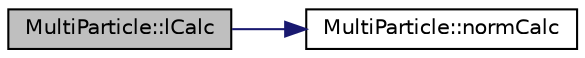 digraph "MultiParticle::lCalc"
{
 // LATEX_PDF_SIZE
  edge [fontname="Helvetica",fontsize="10",labelfontname="Helvetica",labelfontsize="10"];
  node [fontname="Helvetica",fontsize="10",shape=record];
  rankdir="LR";
  Node1 [label="MultiParticle::lCalc",height=0.2,width=0.4,color="black", fillcolor="grey75", style="filled", fontcolor="black",tooltip="粒子間距離 lを求める"];
  Node1 -> Node2 [color="midnightblue",fontsize="10",style="solid",fontname="Helvetica"];
  Node2 [label="MultiParticle::normCalc",height=0.2,width=0.4,color="black", fillcolor="white", style="filled",URL="$classMultiParticle.html#a170c3f0696ecc6d8304da90e9403be3a",tooltip="Calclate length (長さを計算する)"];
}
